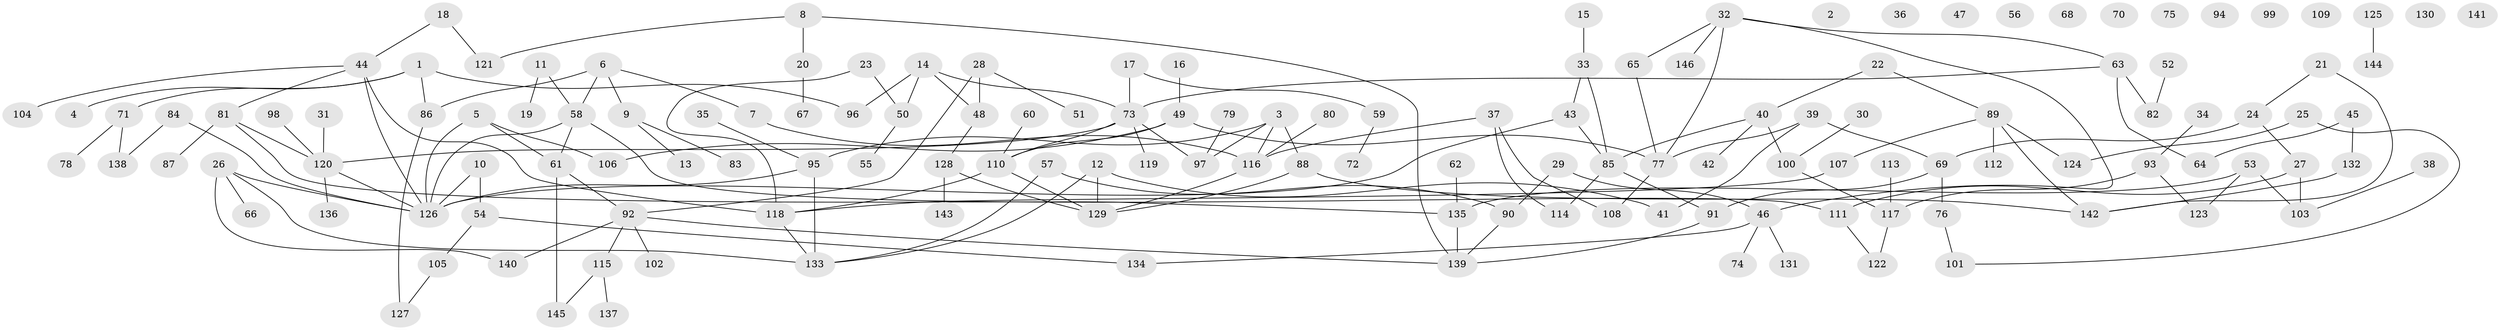 // coarse degree distribution, {3: 0.17647058823529413, 0: 0.12745098039215685, 6: 0.029411764705882353, 10: 0.00980392156862745, 2: 0.22549019607843138, 1: 0.22549019607843138, 4: 0.11764705882352941, 5: 0.058823529411764705, 7: 0.00980392156862745, 11: 0.0196078431372549}
// Generated by graph-tools (version 1.1) at 2025/16/03/04/25 18:16:33]
// undirected, 146 vertices, 173 edges
graph export_dot {
graph [start="1"]
  node [color=gray90,style=filled];
  1;
  2;
  3;
  4;
  5;
  6;
  7;
  8;
  9;
  10;
  11;
  12;
  13;
  14;
  15;
  16;
  17;
  18;
  19;
  20;
  21;
  22;
  23;
  24;
  25;
  26;
  27;
  28;
  29;
  30;
  31;
  32;
  33;
  34;
  35;
  36;
  37;
  38;
  39;
  40;
  41;
  42;
  43;
  44;
  45;
  46;
  47;
  48;
  49;
  50;
  51;
  52;
  53;
  54;
  55;
  56;
  57;
  58;
  59;
  60;
  61;
  62;
  63;
  64;
  65;
  66;
  67;
  68;
  69;
  70;
  71;
  72;
  73;
  74;
  75;
  76;
  77;
  78;
  79;
  80;
  81;
  82;
  83;
  84;
  85;
  86;
  87;
  88;
  89;
  90;
  91;
  92;
  93;
  94;
  95;
  96;
  97;
  98;
  99;
  100;
  101;
  102;
  103;
  104;
  105;
  106;
  107;
  108;
  109;
  110;
  111;
  112;
  113;
  114;
  115;
  116;
  117;
  118;
  119;
  120;
  121;
  122;
  123;
  124;
  125;
  126;
  127;
  128;
  129;
  130;
  131;
  132;
  133;
  134;
  135;
  136;
  137;
  138;
  139;
  140;
  141;
  142;
  143;
  144;
  145;
  146;
  1 -- 4;
  1 -- 71;
  1 -- 86;
  1 -- 96;
  3 -- 88;
  3 -- 95;
  3 -- 97;
  3 -- 116;
  5 -- 61;
  5 -- 106;
  5 -- 126;
  6 -- 7;
  6 -- 9;
  6 -- 58;
  6 -- 86;
  7 -- 116;
  8 -- 20;
  8 -- 121;
  8 -- 139;
  9 -- 13;
  9 -- 83;
  10 -- 54;
  10 -- 126;
  11 -- 19;
  11 -- 58;
  12 -- 41;
  12 -- 129;
  12 -- 133;
  14 -- 48;
  14 -- 50;
  14 -- 73;
  14 -- 96;
  15 -- 33;
  16 -- 49;
  17 -- 59;
  17 -- 73;
  18 -- 44;
  18 -- 121;
  20 -- 67;
  21 -- 24;
  21 -- 142;
  22 -- 40;
  22 -- 89;
  23 -- 50;
  23 -- 118;
  24 -- 27;
  24 -- 69;
  25 -- 101;
  25 -- 124;
  26 -- 66;
  26 -- 126;
  26 -- 133;
  26 -- 140;
  27 -- 103;
  27 -- 111;
  28 -- 48;
  28 -- 51;
  28 -- 92;
  29 -- 46;
  29 -- 90;
  30 -- 100;
  31 -- 120;
  32 -- 46;
  32 -- 63;
  32 -- 65;
  32 -- 77;
  32 -- 146;
  33 -- 43;
  33 -- 85;
  34 -- 93;
  35 -- 95;
  37 -- 108;
  37 -- 114;
  37 -- 116;
  38 -- 103;
  39 -- 41;
  39 -- 69;
  39 -- 77;
  40 -- 42;
  40 -- 85;
  40 -- 100;
  43 -- 85;
  43 -- 126;
  44 -- 81;
  44 -- 104;
  44 -- 118;
  44 -- 126;
  45 -- 64;
  45 -- 132;
  46 -- 74;
  46 -- 131;
  46 -- 134;
  48 -- 128;
  49 -- 77;
  49 -- 106;
  49 -- 110;
  50 -- 55;
  52 -- 82;
  53 -- 103;
  53 -- 123;
  53 -- 135;
  54 -- 105;
  54 -- 134;
  57 -- 90;
  57 -- 133;
  58 -- 61;
  58 -- 111;
  58 -- 126;
  59 -- 72;
  60 -- 110;
  61 -- 92;
  61 -- 145;
  62 -- 135;
  63 -- 64;
  63 -- 73;
  63 -- 82;
  65 -- 77;
  69 -- 76;
  69 -- 91;
  71 -- 78;
  71 -- 138;
  73 -- 97;
  73 -- 110;
  73 -- 119;
  73 -- 120;
  76 -- 101;
  77 -- 108;
  79 -- 97;
  80 -- 116;
  81 -- 87;
  81 -- 120;
  81 -- 135;
  84 -- 126;
  84 -- 138;
  85 -- 91;
  85 -- 114;
  86 -- 127;
  88 -- 129;
  88 -- 142;
  89 -- 107;
  89 -- 112;
  89 -- 124;
  89 -- 142;
  90 -- 139;
  91 -- 139;
  92 -- 102;
  92 -- 115;
  92 -- 139;
  92 -- 140;
  93 -- 117;
  93 -- 123;
  95 -- 126;
  95 -- 133;
  98 -- 120;
  100 -- 117;
  105 -- 127;
  107 -- 118;
  110 -- 118;
  110 -- 129;
  111 -- 122;
  113 -- 117;
  115 -- 137;
  115 -- 145;
  116 -- 129;
  117 -- 122;
  118 -- 133;
  120 -- 126;
  120 -- 136;
  125 -- 144;
  128 -- 129;
  128 -- 143;
  132 -- 142;
  135 -- 139;
}
